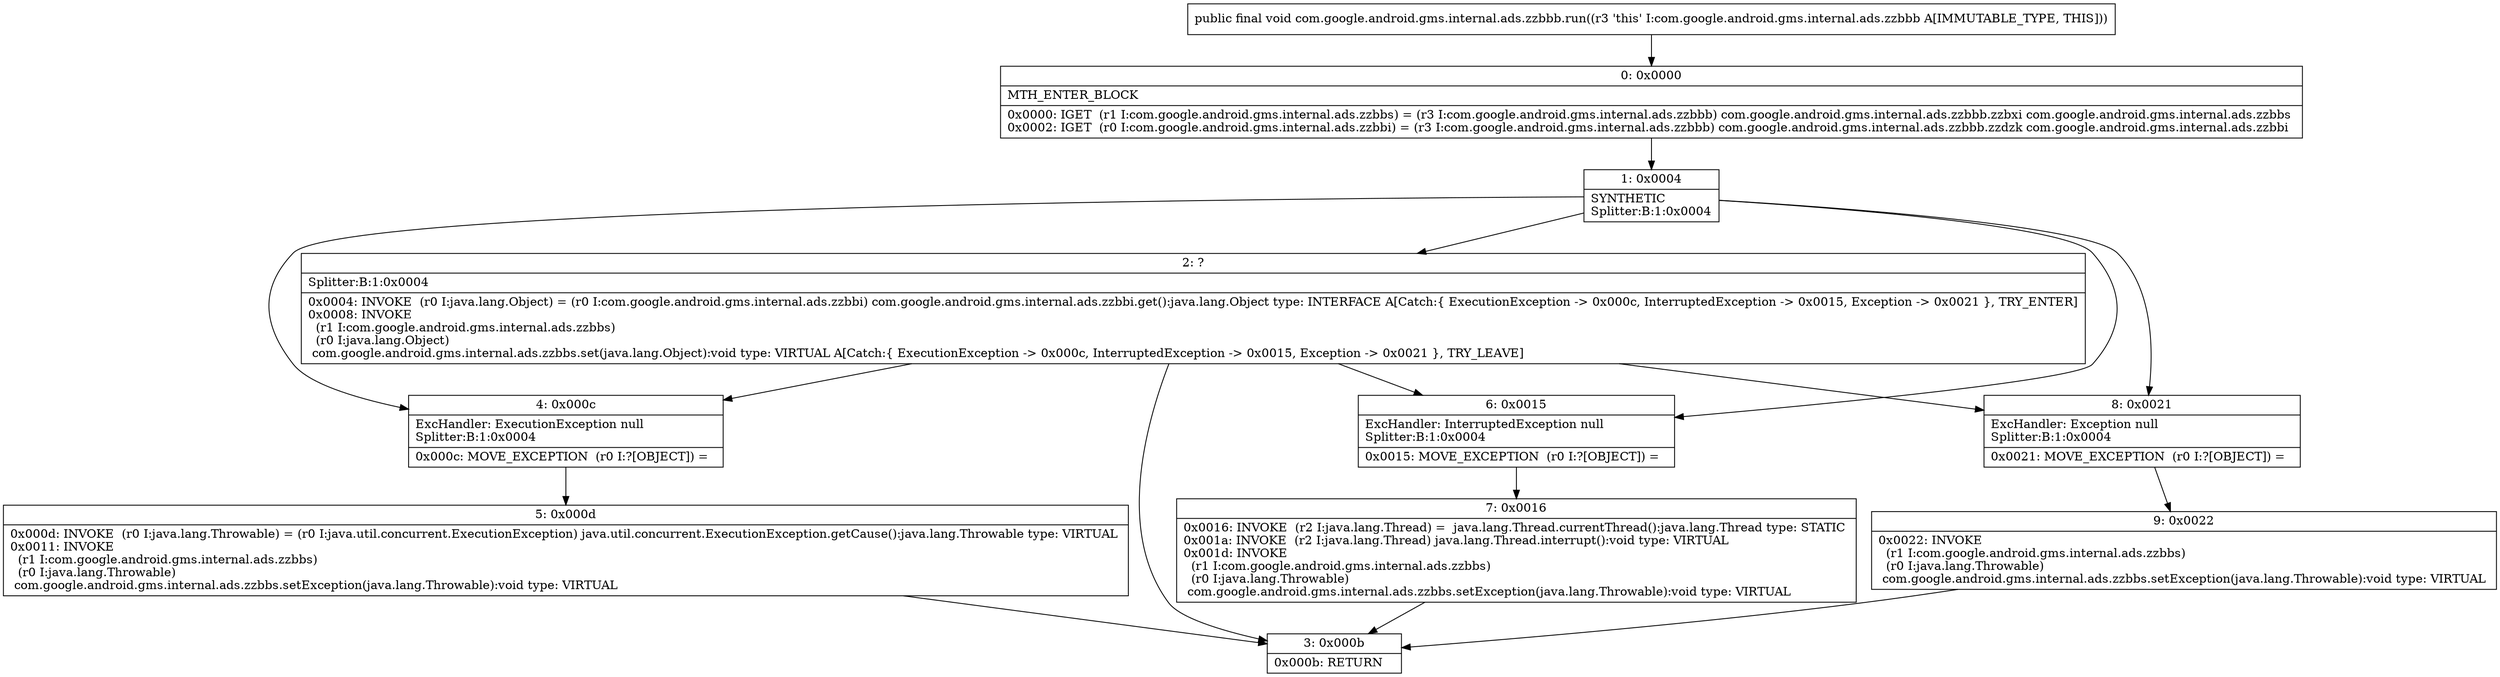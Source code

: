 digraph "CFG forcom.google.android.gms.internal.ads.zzbbb.run()V" {
Node_0 [shape=record,label="{0\:\ 0x0000|MTH_ENTER_BLOCK\l|0x0000: IGET  (r1 I:com.google.android.gms.internal.ads.zzbbs) = (r3 I:com.google.android.gms.internal.ads.zzbbb) com.google.android.gms.internal.ads.zzbbb.zzbxi com.google.android.gms.internal.ads.zzbbs \l0x0002: IGET  (r0 I:com.google.android.gms.internal.ads.zzbbi) = (r3 I:com.google.android.gms.internal.ads.zzbbb) com.google.android.gms.internal.ads.zzbbb.zzdzk com.google.android.gms.internal.ads.zzbbi \l}"];
Node_1 [shape=record,label="{1\:\ 0x0004|SYNTHETIC\lSplitter:B:1:0x0004\l}"];
Node_2 [shape=record,label="{2\:\ ?|Splitter:B:1:0x0004\l|0x0004: INVOKE  (r0 I:java.lang.Object) = (r0 I:com.google.android.gms.internal.ads.zzbbi) com.google.android.gms.internal.ads.zzbbi.get():java.lang.Object type: INTERFACE A[Catch:\{ ExecutionException \-\> 0x000c, InterruptedException \-\> 0x0015, Exception \-\> 0x0021 \}, TRY_ENTER]\l0x0008: INVOKE  \l  (r1 I:com.google.android.gms.internal.ads.zzbbs)\l  (r0 I:java.lang.Object)\l com.google.android.gms.internal.ads.zzbbs.set(java.lang.Object):void type: VIRTUAL A[Catch:\{ ExecutionException \-\> 0x000c, InterruptedException \-\> 0x0015, Exception \-\> 0x0021 \}, TRY_LEAVE]\l}"];
Node_3 [shape=record,label="{3\:\ 0x000b|0x000b: RETURN   \l}"];
Node_4 [shape=record,label="{4\:\ 0x000c|ExcHandler: ExecutionException null\lSplitter:B:1:0x0004\l|0x000c: MOVE_EXCEPTION  (r0 I:?[OBJECT]) =  \l}"];
Node_5 [shape=record,label="{5\:\ 0x000d|0x000d: INVOKE  (r0 I:java.lang.Throwable) = (r0 I:java.util.concurrent.ExecutionException) java.util.concurrent.ExecutionException.getCause():java.lang.Throwable type: VIRTUAL \l0x0011: INVOKE  \l  (r1 I:com.google.android.gms.internal.ads.zzbbs)\l  (r0 I:java.lang.Throwable)\l com.google.android.gms.internal.ads.zzbbs.setException(java.lang.Throwable):void type: VIRTUAL \l}"];
Node_6 [shape=record,label="{6\:\ 0x0015|ExcHandler: InterruptedException null\lSplitter:B:1:0x0004\l|0x0015: MOVE_EXCEPTION  (r0 I:?[OBJECT]) =  \l}"];
Node_7 [shape=record,label="{7\:\ 0x0016|0x0016: INVOKE  (r2 I:java.lang.Thread) =  java.lang.Thread.currentThread():java.lang.Thread type: STATIC \l0x001a: INVOKE  (r2 I:java.lang.Thread) java.lang.Thread.interrupt():void type: VIRTUAL \l0x001d: INVOKE  \l  (r1 I:com.google.android.gms.internal.ads.zzbbs)\l  (r0 I:java.lang.Throwable)\l com.google.android.gms.internal.ads.zzbbs.setException(java.lang.Throwable):void type: VIRTUAL \l}"];
Node_8 [shape=record,label="{8\:\ 0x0021|ExcHandler: Exception null\lSplitter:B:1:0x0004\l|0x0021: MOVE_EXCEPTION  (r0 I:?[OBJECT]) =  \l}"];
Node_9 [shape=record,label="{9\:\ 0x0022|0x0022: INVOKE  \l  (r1 I:com.google.android.gms.internal.ads.zzbbs)\l  (r0 I:java.lang.Throwable)\l com.google.android.gms.internal.ads.zzbbs.setException(java.lang.Throwable):void type: VIRTUAL \l}"];
MethodNode[shape=record,label="{public final void com.google.android.gms.internal.ads.zzbbb.run((r3 'this' I:com.google.android.gms.internal.ads.zzbbb A[IMMUTABLE_TYPE, THIS])) }"];
MethodNode -> Node_0;
Node_0 -> Node_1;
Node_1 -> Node_2;
Node_1 -> Node_4;
Node_1 -> Node_6;
Node_1 -> Node_8;
Node_2 -> Node_3;
Node_2 -> Node_4;
Node_2 -> Node_6;
Node_2 -> Node_8;
Node_4 -> Node_5;
Node_5 -> Node_3;
Node_6 -> Node_7;
Node_7 -> Node_3;
Node_8 -> Node_9;
Node_9 -> Node_3;
}

